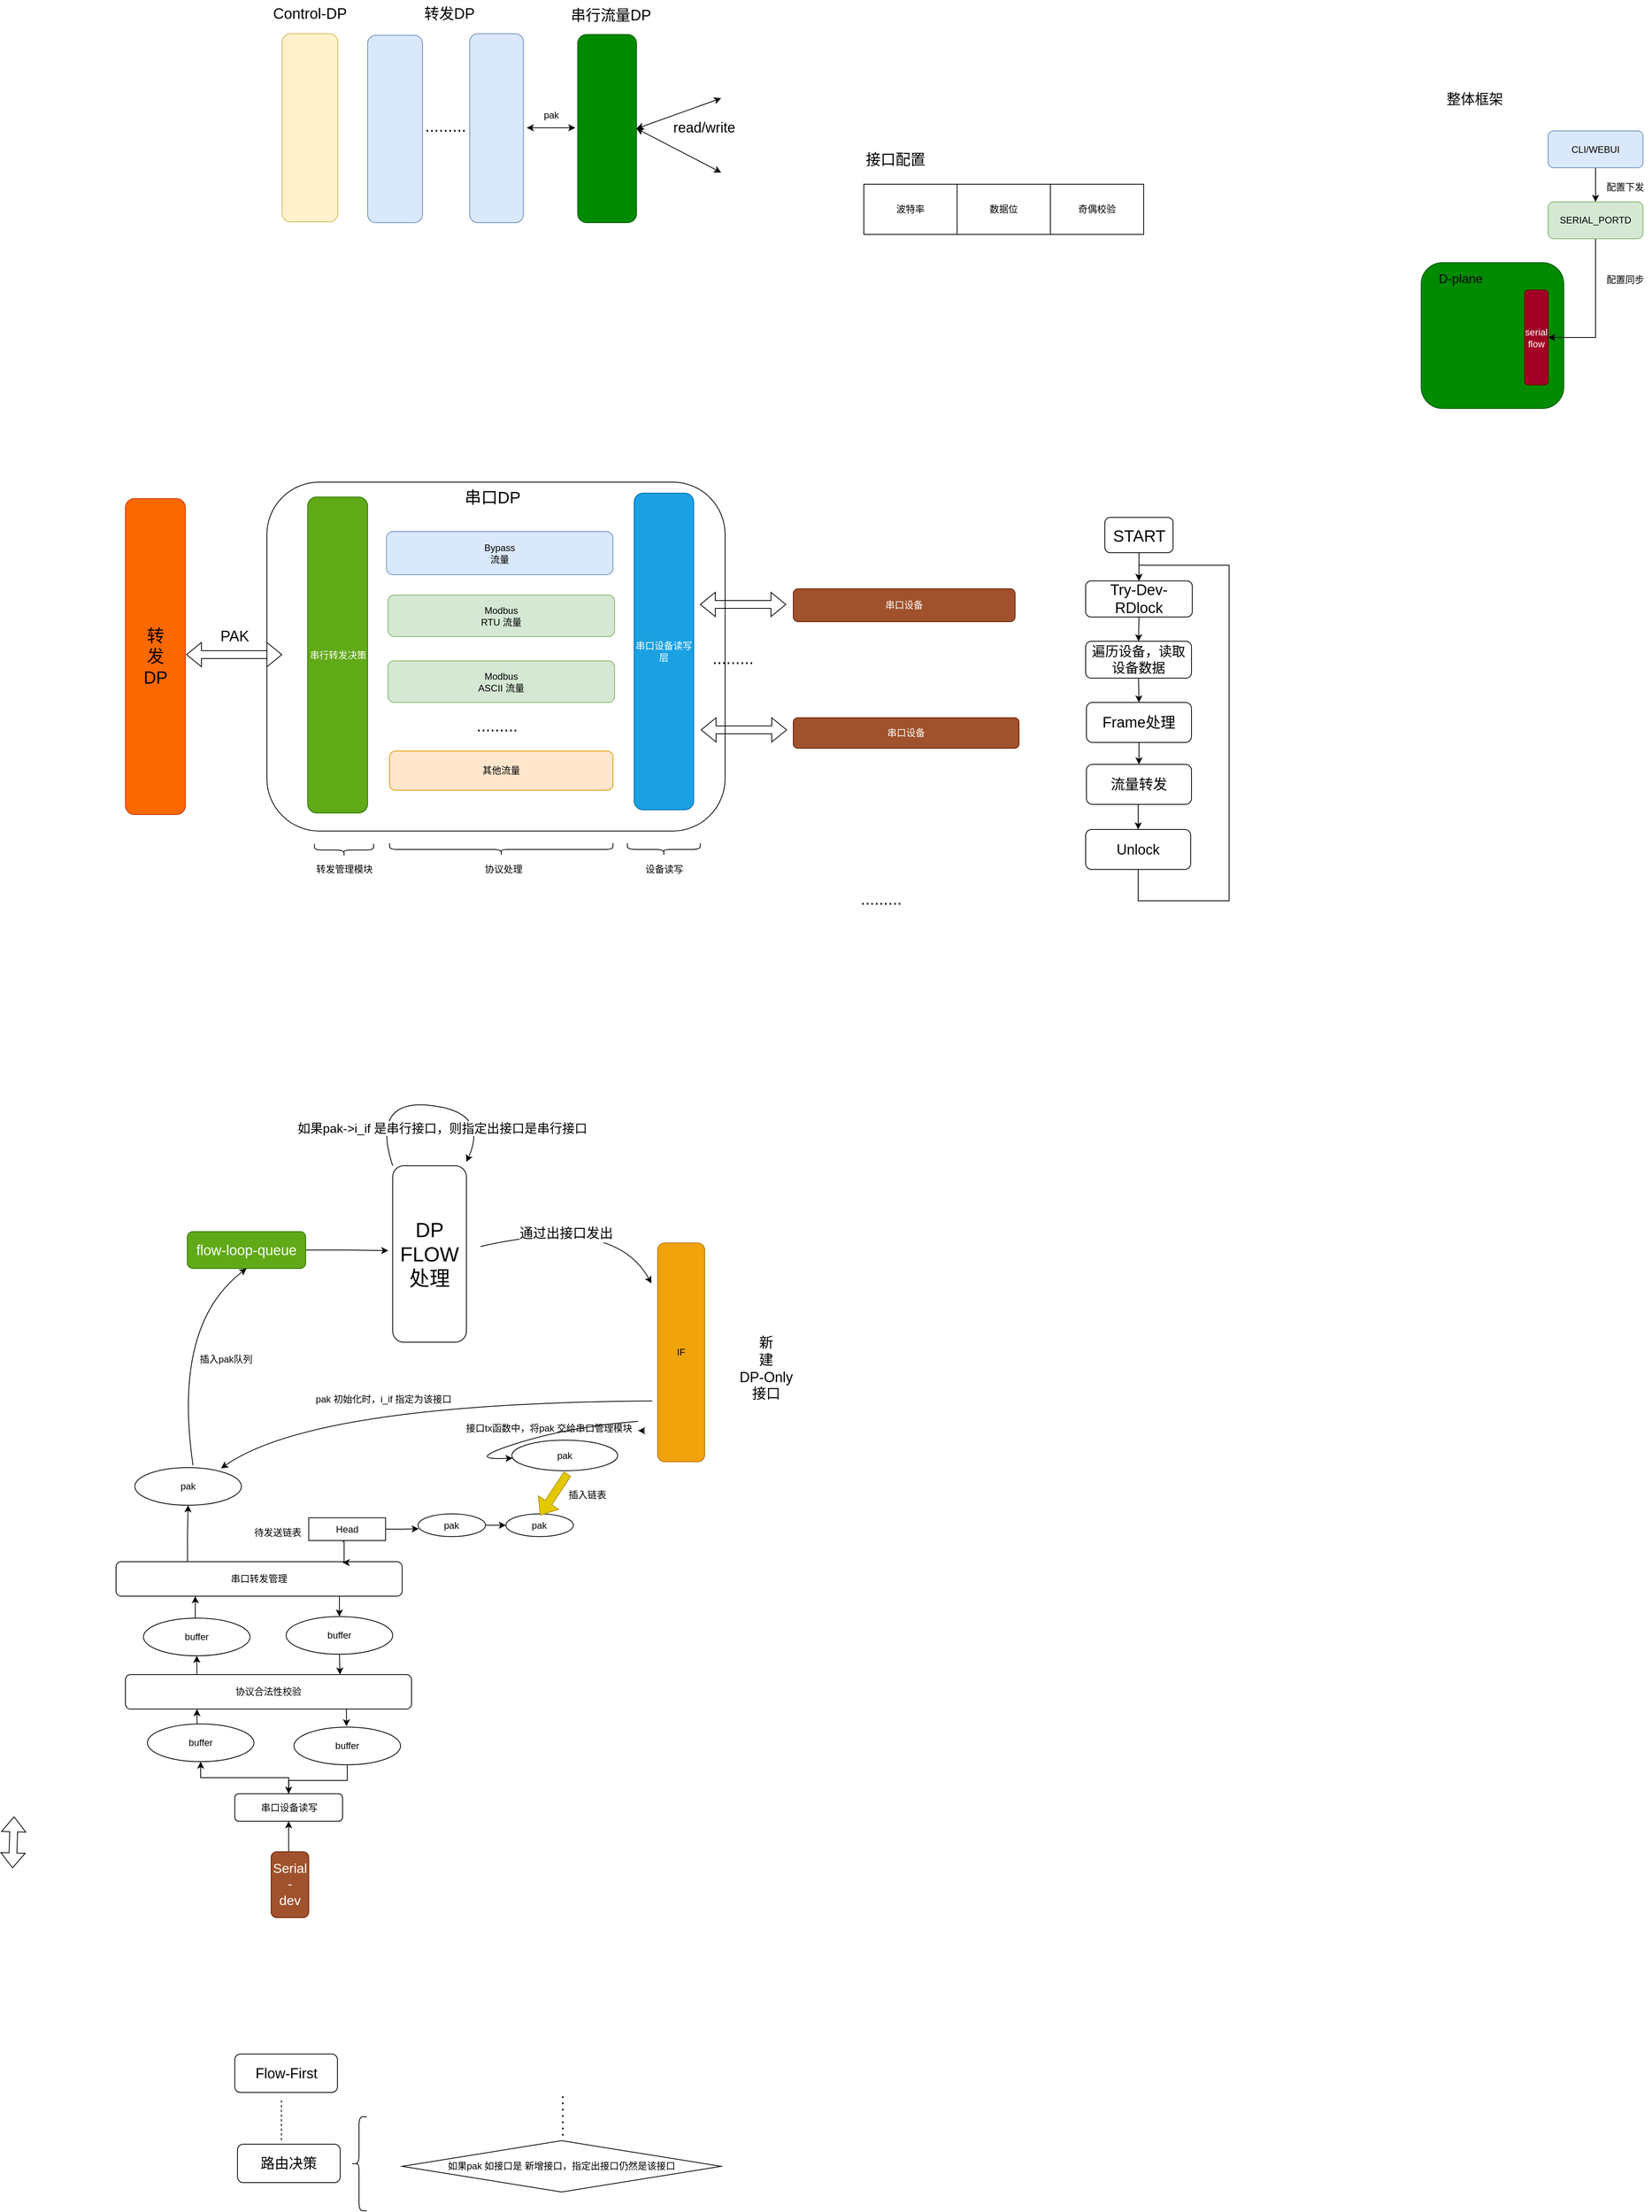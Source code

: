 <mxfile version="22.1.16" type="github">
  <diagram name="Page-1" id="0eKIxrGQDef5rG3l8_Fm">
    <mxGraphModel dx="1897" dy="773" grid="0" gridSize="10" guides="1" tooltips="1" connect="1" arrows="0" fold="1" page="0" pageScale="1" pageWidth="850" pageHeight="1100" math="0" shadow="0">
      <root>
        <mxCell id="0" />
        <mxCell id="1" parent="0" />
        <mxCell id="kiWrmqN45PkcOCn0Ly7W-33" value="" style="rounded=1;whiteSpace=wrap;html=1;" vertex="1" parent="1">
          <mxGeometry x="100.5" y="864" width="584.5" height="445" as="geometry" />
        </mxCell>
        <mxCell id="kiWrmqN45PkcOCn0Ly7W-16" value="" style="rounded=1;whiteSpace=wrap;html=1;fillColor=#008a00;fontColor=#ffffff;strokeColor=#005700;" vertex="1" parent="1">
          <mxGeometry x="1573" y="584" width="182" height="186" as="geometry" />
        </mxCell>
        <mxCell id="qBKd2bx_ocGhRHYz0LK9-1" value="" style="rounded=1;whiteSpace=wrap;html=1;fillColor=#fff2cc;strokeColor=#d6b656;" parent="1" vertex="1">
          <mxGeometry x="120" y="292" width="71" height="240" as="geometry" />
        </mxCell>
        <mxCell id="qBKd2bx_ocGhRHYz0LK9-2" value="Control-DP" style="text;html=1;align=center;verticalAlign=middle;resizable=0;points=[];autosize=1;strokeColor=none;fillColor=none;fontSize=19;" parent="1" vertex="1">
          <mxGeometry x="99" y="249" width="112" height="35" as="geometry" />
        </mxCell>
        <mxCell id="qBKd2bx_ocGhRHYz0LK9-3" value="" style="rounded=1;whiteSpace=wrap;html=1;fillColor=#dae8fc;strokeColor=#6c8ebf;" parent="1" vertex="1">
          <mxGeometry x="229" y="294" width="70" height="239" as="geometry" />
        </mxCell>
        <mxCell id="qBKd2bx_ocGhRHYz0LK9-5" value="" style="rounded=1;whiteSpace=wrap;html=1;fillColor=#dae8fc;strokeColor=#6c8ebf;" parent="1" vertex="1">
          <mxGeometry x="359.25" y="292" width="68.5" height="241" as="geometry" />
        </mxCell>
        <mxCell id="qBKd2bx_ocGhRHYz0LK9-6" value="&lt;font style=&quot;font-size: 21px;&quot;&gt;.........&lt;/font&gt;" style="text;html=1;align=center;verticalAlign=middle;resizable=0;points=[];autosize=1;strokeColor=none;fillColor=none;" parent="1" vertex="1">
          <mxGeometry x="292" y="390" width="71" height="37" as="geometry" />
        </mxCell>
        <mxCell id="qBKd2bx_ocGhRHYz0LK9-8" value="转发DP" style="text;html=1;align=center;verticalAlign=middle;resizable=0;points=[];autosize=1;strokeColor=none;fillColor=none;fontSize=19;" parent="1" vertex="1">
          <mxGeometry x="292" y="249" width="82" height="35" as="geometry" />
        </mxCell>
        <mxCell id="qBKd2bx_ocGhRHYz0LK9-10" value="" style="rounded=1;whiteSpace=wrap;html=1;fillColor=#008a00;strokeColor=#005700;fontColor=#ffffff;" parent="1" vertex="1">
          <mxGeometry x="497" y="293" width="75" height="240" as="geometry" />
        </mxCell>
        <mxCell id="qBKd2bx_ocGhRHYz0LK9-11" value="串行流量DP" style="text;html=1;align=center;verticalAlign=middle;resizable=0;points=[];autosize=1;strokeColor=none;fillColor=none;fontSize=19;" parent="1" vertex="1">
          <mxGeometry x="479" y="251" width="120" height="35" as="geometry" />
        </mxCell>
        <mxCell id="qBKd2bx_ocGhRHYz0LK9-12" value="串行转发决策" style="rounded=1;whiteSpace=wrap;html=1;fillColor=#60a917;fontColor=#ffffff;strokeColor=#2D7600;" parent="1" vertex="1">
          <mxGeometry x="152.5" y="883" width="76.5" height="403" as="geometry" />
        </mxCell>
        <mxCell id="qBKd2bx_ocGhRHYz0LK9-14" value="&lt;div&gt;Bypass&lt;/div&gt;&lt;div&gt;流量&lt;br&gt;&lt;/div&gt;" style="rounded=1;whiteSpace=wrap;html=1;fillColor=#dae8fc;strokeColor=#6c8ebf;" parent="1" vertex="1">
          <mxGeometry x="253" y="927" width="289" height="55" as="geometry" />
        </mxCell>
        <mxCell id="qBKd2bx_ocGhRHYz0LK9-15" value="&lt;div&gt;Modbus&lt;/div&gt;&lt;div&gt;RTU 流量&lt;br&gt;&lt;/div&gt;" style="rounded=1;whiteSpace=wrap;html=1;fillColor=#d5e8d4;strokeColor=#82b366;" parent="1" vertex="1">
          <mxGeometry x="255" y="1008" width="289" height="53" as="geometry" />
        </mxCell>
        <mxCell id="qBKd2bx_ocGhRHYz0LK9-16" value="其他流量" style="rounded=1;whiteSpace=wrap;html=1;fillColor=#ffe6cc;strokeColor=#d79b00;" parent="1" vertex="1">
          <mxGeometry x="257" y="1207" width="285" height="50" as="geometry" />
        </mxCell>
        <mxCell id="qBKd2bx_ocGhRHYz0LK9-17" value="&lt;font style=&quot;font-size: 21px;&quot;&gt;.........&lt;/font&gt;" style="text;whiteSpace=wrap;html=1;" parent="1" vertex="1">
          <mxGeometry x="366" y="1155" width="105" height="58" as="geometry" />
        </mxCell>
        <mxCell id="qBKd2bx_ocGhRHYz0LK9-18" value="串口设备读写层" style="rounded=1;whiteSpace=wrap;html=1;fillColor=#1ba1e2;fontColor=#ffffff;strokeColor=#006EAF;" parent="1" vertex="1">
          <mxGeometry x="569" y="878" width="76" height="404" as="geometry" />
        </mxCell>
        <mxCell id="qBKd2bx_ocGhRHYz0LK9-19" value="串口设备" style="rounded=1;whiteSpace=wrap;html=1;fillColor=#a0522d;fontColor=#ffffff;strokeColor=#6D1F00;" parent="1" vertex="1">
          <mxGeometry x="772" y="1000" width="283" height="42" as="geometry" />
        </mxCell>
        <mxCell id="qBKd2bx_ocGhRHYz0LK9-21" value="&lt;font style=&quot;font-size: 21px;&quot;&gt;.........&lt;/font&gt;" style="text;whiteSpace=wrap;html=1;" parent="1" vertex="1">
          <mxGeometry x="856" y="1376" width="105" height="58" as="geometry" />
        </mxCell>
        <mxCell id="qBKd2bx_ocGhRHYz0LK9-46" style="edgeStyle=orthogonalEdgeStyle;rounded=0;orthogonalLoop=1;jettySize=auto;html=1;exitX=0.5;exitY=1;exitDx=0;exitDy=0;entryX=0.5;entryY=0;entryDx=0;entryDy=0;" parent="1" source="qBKd2bx_ocGhRHYz0LK9-30" target="qBKd2bx_ocGhRHYz0LK9-36" edge="1">
          <mxGeometry relative="1" as="geometry" />
        </mxCell>
        <mxCell id="qBKd2bx_ocGhRHYz0LK9-30" value="&lt;font style=&quot;font-size: 21px;&quot;&gt;START&lt;/font&gt;" style="rounded=1;whiteSpace=wrap;html=1;" parent="1" vertex="1">
          <mxGeometry x="1169.5" y="909" width="87" height="45" as="geometry" />
        </mxCell>
        <mxCell id="qBKd2bx_ocGhRHYz0LK9-47" style="edgeStyle=orthogonalEdgeStyle;rounded=0;orthogonalLoop=1;jettySize=auto;html=1;exitX=0.5;exitY=1;exitDx=0;exitDy=0;entryX=0.5;entryY=0;entryDx=0;entryDy=0;" parent="1" source="qBKd2bx_ocGhRHYz0LK9-36" target="qBKd2bx_ocGhRHYz0LK9-38" edge="1">
          <mxGeometry relative="1" as="geometry" />
        </mxCell>
        <mxCell id="qBKd2bx_ocGhRHYz0LK9-36" value="&lt;font style=&quot;font-size: 19px;&quot;&gt;Try-Dev-RDlock&lt;/font&gt;" style="rounded=1;whiteSpace=wrap;html=1;" parent="1" vertex="1">
          <mxGeometry x="1145" y="990" width="136" height="46" as="geometry" />
        </mxCell>
        <mxCell id="qBKd2bx_ocGhRHYz0LK9-48" style="edgeStyle=orthogonalEdgeStyle;rounded=0;orthogonalLoop=1;jettySize=auto;html=1;exitX=0.5;exitY=1;exitDx=0;exitDy=0;entryX=0.5;entryY=0;entryDx=0;entryDy=0;" parent="1" source="qBKd2bx_ocGhRHYz0LK9-38" target="qBKd2bx_ocGhRHYz0LK9-40" edge="1">
          <mxGeometry relative="1" as="geometry" />
        </mxCell>
        <mxCell id="qBKd2bx_ocGhRHYz0LK9-38" value="&lt;font style=&quot;font-size: 17px;&quot;&gt;遍历设备，读取设备数据&lt;/font&gt;" style="rounded=1;whiteSpace=wrap;html=1;" parent="1" vertex="1">
          <mxGeometry x="1145" y="1067" width="135" height="47" as="geometry" />
        </mxCell>
        <mxCell id="qBKd2bx_ocGhRHYz0LK9-49" style="edgeStyle=orthogonalEdgeStyle;rounded=0;orthogonalLoop=1;jettySize=auto;html=1;exitX=0.5;exitY=1;exitDx=0;exitDy=0;entryX=0.5;entryY=0;entryDx=0;entryDy=0;" parent="1" source="qBKd2bx_ocGhRHYz0LK9-40" target="qBKd2bx_ocGhRHYz0LK9-45" edge="1">
          <mxGeometry relative="1" as="geometry" />
        </mxCell>
        <mxCell id="qBKd2bx_ocGhRHYz0LK9-40" value="&lt;font style=&quot;font-size: 19px;&quot;&gt;Frame处理&lt;/font&gt;" style="rounded=1;whiteSpace=wrap;html=1;" parent="1" vertex="1">
          <mxGeometry x="1146" y="1145" width="134" height="51" as="geometry" />
        </mxCell>
        <mxCell id="qBKd2bx_ocGhRHYz0LK9-52" style="edgeStyle=orthogonalEdgeStyle;rounded=0;orthogonalLoop=1;jettySize=auto;html=1;exitX=0.5;exitY=1;exitDx=0;exitDy=0;entryX=0.5;entryY=0;entryDx=0;entryDy=0;" parent="1" source="qBKd2bx_ocGhRHYz0LK9-45" target="qBKd2bx_ocGhRHYz0LK9-51" edge="1">
          <mxGeometry relative="1" as="geometry" />
        </mxCell>
        <mxCell id="qBKd2bx_ocGhRHYz0LK9-45" value="&lt;font style=&quot;font-size: 18px;&quot;&gt;流量转发&lt;/font&gt;" style="rounded=1;whiteSpace=wrap;html=1;" parent="1" vertex="1">
          <mxGeometry x="1146" y="1224" width="134" height="51" as="geometry" />
        </mxCell>
        <mxCell id="qBKd2bx_ocGhRHYz0LK9-53" style="edgeStyle=orthogonalEdgeStyle;rounded=0;orthogonalLoop=1;jettySize=auto;html=1;exitX=0.5;exitY=1;exitDx=0;exitDy=0;entryX=0.5;entryY=0;entryDx=0;entryDy=0;" parent="1" source="qBKd2bx_ocGhRHYz0LK9-51" target="qBKd2bx_ocGhRHYz0LK9-36" edge="1">
          <mxGeometry relative="1" as="geometry">
            <Array as="points">
              <mxPoint x="1212" y="1398" />
              <mxPoint x="1328" y="1398" />
              <mxPoint x="1328" y="970" />
              <mxPoint x="1213" y="970" />
            </Array>
          </mxGeometry>
        </mxCell>
        <mxCell id="qBKd2bx_ocGhRHYz0LK9-51" value="&lt;font style=&quot;font-size: 18px;&quot;&gt;Unlock&lt;/font&gt;" style="rounded=1;whiteSpace=wrap;html=1;" parent="1" vertex="1">
          <mxGeometry x="1145" y="1307" width="134" height="51" as="geometry" />
        </mxCell>
        <mxCell id="kiWrmqN45PkcOCn0Ly7W-53" style="edgeStyle=orthogonalEdgeStyle;rounded=0;orthogonalLoop=1;jettySize=auto;html=1;exitX=0.5;exitY=0;exitDx=0;exitDy=0;entryX=0.5;entryY=1;entryDx=0;entryDy=0;" edge="1" parent="1" source="qBKd2bx_ocGhRHYz0LK9-56" target="kiWrmqN45PkcOCn0Ly7W-52">
          <mxGeometry relative="1" as="geometry" />
        </mxCell>
        <mxCell id="qBKd2bx_ocGhRHYz0LK9-56" value="串口设备读写" style="rounded=1;whiteSpace=wrap;html=1;" parent="1" vertex="1">
          <mxGeometry x="59.5" y="2537" width="137.5" height="35" as="geometry" />
        </mxCell>
        <mxCell id="qBKd2bx_ocGhRHYz0LK9-62" value="IF" style="rounded=1;whiteSpace=wrap;html=1;fillColor=#f0a30a;fontColor=#000000;strokeColor=#BD7000;" parent="1" vertex="1">
          <mxGeometry x="599" y="1834.5" width="60" height="279" as="geometry" />
        </mxCell>
        <mxCell id="qBKd2bx_ocGhRHYz0LK9-65" style="edgeStyle=orthogonalEdgeStyle;rounded=0;orthogonalLoop=1;jettySize=auto;html=1;exitX=1;exitY=0.5;exitDx=0;exitDy=0;entryX=-0.059;entryY=0.481;entryDx=0;entryDy=0;entryPerimeter=0;" parent="1" source="qBKd2bx_ocGhRHYz0LK9-64" target="kiWrmqN45PkcOCn0Ly7W-63" edge="1">
          <mxGeometry relative="1" as="geometry">
            <mxPoint x="224.5" y="1842.5" as="targetPoint" />
          </mxGeometry>
        </mxCell>
        <mxCell id="qBKd2bx_ocGhRHYz0LK9-64" value="&lt;font style=&quot;font-size: 18px;&quot;&gt;flow-loop-queue&lt;/font&gt;" style="rounded=1;whiteSpace=wrap;html=1;fillColor=#60a917;fontColor=#ffffff;strokeColor=#2D7600;" parent="1" vertex="1">
          <mxGeometry x="-1" y="1820" width="151" height="47" as="geometry" />
        </mxCell>
        <mxCell id="qBKd2bx_ocGhRHYz0LK9-66" value="&lt;div style=&quot;font-size: 18px;&quot;&gt;&lt;font style=&quot;font-size: 18px;&quot;&gt;新&lt;/font&gt;&lt;/div&gt;&lt;div style=&quot;font-size: 18px;&quot;&gt;&lt;font style=&quot;font-size: 18px;&quot;&gt;建&lt;/font&gt;&lt;/div&gt;&lt;div style=&quot;font-size: 18px;&quot;&gt;&lt;font style=&quot;font-size: 18px;&quot;&gt;DP-Only&lt;/font&gt;&lt;/div&gt;&lt;div style=&quot;font-size: 18px;&quot;&gt;&lt;font style=&quot;font-size: 18px;&quot;&gt;接口&lt;/font&gt;&lt;/div&gt;" style="text;html=1;align=center;verticalAlign=middle;resizable=0;points=[];autosize=1;strokeColor=none;fillColor=none;" parent="1" vertex="1">
          <mxGeometry x="694" y="1946" width="86" height="98" as="geometry" />
        </mxCell>
        <mxCell id="qBKd2bx_ocGhRHYz0LK9-67" value="" style="curved=1;endArrow=classic;html=1;rounded=0;entryX=0.809;entryY=0.021;entryDx=0;entryDy=0;entryPerimeter=0;" parent="1" edge="1" target="kiWrmqN45PkcOCn0Ly7W-61">
          <mxGeometry width="50" height="50" relative="1" as="geometry">
            <mxPoint x="592" y="2036" as="sourcePoint" />
            <mxPoint x="58" y="2116" as="targetPoint" />
            <Array as="points">
              <mxPoint x="160" y="2039" />
            </Array>
          </mxGeometry>
        </mxCell>
        <mxCell id="qBKd2bx_ocGhRHYz0LK9-68" value="&lt;div&gt;pak 初始化时，i_if 指定为该接口&lt;/div&gt;" style="text;html=1;align=center;verticalAlign=middle;resizable=0;points=[];autosize=1;strokeColor=none;fillColor=none;" parent="1" vertex="1">
          <mxGeometry x="153" y="2021" width="192" height="26" as="geometry" />
        </mxCell>
        <mxCell id="qBKd2bx_ocGhRHYz0LK9-73" value="" style="curved=1;endArrow=classic;html=1;rounded=0;entryX=0.5;entryY=1;entryDx=0;entryDy=0;" parent="1" edge="1" target="qBKd2bx_ocGhRHYz0LK9-64">
          <mxGeometry width="50" height="50" relative="1" as="geometry">
            <mxPoint x="6.25" y="2118" as="sourcePoint" />
            <mxPoint x="80.75" y="1870" as="targetPoint" />
            <Array as="points">
              <mxPoint x="-20" y="1939" />
            </Array>
          </mxGeometry>
        </mxCell>
        <mxCell id="qBKd2bx_ocGhRHYz0LK9-74" value="插入pak队列" style="text;html=1;align=center;verticalAlign=middle;resizable=0;points=[];autosize=1;strokeColor=none;fillColor=none;" parent="1" vertex="1">
          <mxGeometry x="5" y="1970" width="86" height="26" as="geometry" />
        </mxCell>
        <mxCell id="qBKd2bx_ocGhRHYz0LK9-76" value="&lt;font style=&quot;font-size: 18px;&quot;&gt;Flow-First&lt;br&gt;&lt;/font&gt;" style="rounded=1;whiteSpace=wrap;html=1;" parent="1" vertex="1">
          <mxGeometry x="59.5" y="2869" width="131" height="49" as="geometry" />
        </mxCell>
        <mxCell id="qBKd2bx_ocGhRHYz0LK9-77" value="" style="endArrow=none;dashed=1;html=1;rounded=0;" parent="1" edge="1">
          <mxGeometry width="50" height="50" relative="1" as="geometry">
            <mxPoint x="119" y="2979" as="sourcePoint" />
            <mxPoint x="119" y="2926" as="targetPoint" />
          </mxGeometry>
        </mxCell>
        <mxCell id="qBKd2bx_ocGhRHYz0LK9-79" value="&lt;font style=&quot;font-size: 18px;&quot;&gt;路由决策&lt;/font&gt;" style="rounded=1;whiteSpace=wrap;html=1;" parent="1" vertex="1">
          <mxGeometry x="63" y="2984" width="131" height="49" as="geometry" />
        </mxCell>
        <mxCell id="qBKd2bx_ocGhRHYz0LK9-82" value="如果pak 如接口是 新增接口，指定出接口仍然是该接口" style="rhombus;whiteSpace=wrap;html=1;" parent="1" vertex="1">
          <mxGeometry x="273" y="2979.5" width="407" height="65.5" as="geometry" />
        </mxCell>
        <mxCell id="qBKd2bx_ocGhRHYz0LK9-84" value="" style="shape=curlyBracket;whiteSpace=wrap;html=1;rounded=1;labelPosition=left;verticalLabelPosition=middle;align=right;verticalAlign=middle;" parent="1" vertex="1">
          <mxGeometry x="208" y="2949" width="20" height="120" as="geometry" />
        </mxCell>
        <mxCell id="qBKd2bx_ocGhRHYz0LK9-85" value="" style="endArrow=none;dashed=1;html=1;dashPattern=1 3;strokeWidth=2;rounded=0;" parent="1" edge="1">
          <mxGeometry width="50" height="50" relative="1" as="geometry">
            <mxPoint x="478" y="2973" as="sourcePoint" />
            <mxPoint x="478" y="2918" as="targetPoint" />
          </mxGeometry>
        </mxCell>
        <mxCell id="kiWrmqN45PkcOCn0Ly7W-1" value="波特率" style="rounded=0;whiteSpace=wrap;html=1;" vertex="1" parent="1">
          <mxGeometry x="862" y="484" width="119" height="64" as="geometry" />
        </mxCell>
        <mxCell id="kiWrmqN45PkcOCn0Ly7W-5" value="&lt;font style=&quot;font-size: 19px;&quot;&gt;接口配置&lt;/font&gt;" style="text;html=1;align=center;verticalAlign=middle;resizable=0;points=[];autosize=1;strokeColor=none;fillColor=none;" vertex="1" parent="1">
          <mxGeometry x="855" y="435" width="94" height="35" as="geometry" />
        </mxCell>
        <mxCell id="kiWrmqN45PkcOCn0Ly7W-6" value="数据位" style="rounded=0;whiteSpace=wrap;html=1;" vertex="1" parent="1">
          <mxGeometry x="981" y="484" width="119" height="64" as="geometry" />
        </mxCell>
        <mxCell id="kiWrmqN45PkcOCn0Ly7W-7" value="奇偶校验" style="rounded=0;whiteSpace=wrap;html=1;" vertex="1" parent="1">
          <mxGeometry x="1100" y="484" width="119" height="64" as="geometry" />
        </mxCell>
        <mxCell id="kiWrmqN45PkcOCn0Ly7W-11" style="edgeStyle=orthogonalEdgeStyle;rounded=0;orthogonalLoop=1;jettySize=auto;html=1;exitX=0.5;exitY=1;exitDx=0;exitDy=0;entryX=0.5;entryY=0;entryDx=0;entryDy=0;" edge="1" parent="1" source="kiWrmqN45PkcOCn0Ly7W-8" target="kiWrmqN45PkcOCn0Ly7W-10">
          <mxGeometry relative="1" as="geometry" />
        </mxCell>
        <mxCell id="kiWrmqN45PkcOCn0Ly7W-8" value="CLI/WEBUI" style="rounded=1;whiteSpace=wrap;html=1;fillColor=#dae8fc;strokeColor=#6c8ebf;" vertex="1" parent="1">
          <mxGeometry x="1735" y="416" width="121" height="47" as="geometry" />
        </mxCell>
        <mxCell id="kiWrmqN45PkcOCn0Ly7W-9" value="&lt;font style=&quot;font-size: 18px;&quot;&gt;整体框架&lt;/font&gt;" style="text;html=1;align=center;verticalAlign=middle;resizable=0;points=[];autosize=1;strokeColor=none;fillColor=none;" vertex="1" parent="1">
          <mxGeometry x="1596" y="359" width="90" height="34" as="geometry" />
        </mxCell>
        <mxCell id="kiWrmqN45PkcOCn0Ly7W-14" style="edgeStyle=orthogonalEdgeStyle;rounded=0;orthogonalLoop=1;jettySize=auto;html=1;exitX=0.5;exitY=1;exitDx=0;exitDy=0;entryX=1;entryY=0.5;entryDx=0;entryDy=0;" edge="1" parent="1" source="kiWrmqN45PkcOCn0Ly7W-10" target="kiWrmqN45PkcOCn0Ly7W-17">
          <mxGeometry relative="1" as="geometry">
            <mxPoint x="1790.5" y="586" as="targetPoint" />
          </mxGeometry>
        </mxCell>
        <mxCell id="kiWrmqN45PkcOCn0Ly7W-10" value="SERIAL_PORTD" style="rounded=1;whiteSpace=wrap;html=1;fillColor=#d5e8d4;strokeColor=#82b366;" vertex="1" parent="1">
          <mxGeometry x="1735" y="506.5" width="121" height="47" as="geometry" />
        </mxCell>
        <mxCell id="kiWrmqN45PkcOCn0Ly7W-12" value="配置下发" style="text;html=1;align=center;verticalAlign=middle;resizable=0;points=[];autosize=1;strokeColor=none;fillColor=none;" vertex="1" parent="1">
          <mxGeometry x="1800" y="475" width="66" height="26" as="geometry" />
        </mxCell>
        <mxCell id="kiWrmqN45PkcOCn0Ly7W-15" value="配置同步" style="text;html=1;align=center;verticalAlign=middle;resizable=0;points=[];autosize=1;strokeColor=none;fillColor=none;" vertex="1" parent="1">
          <mxGeometry x="1800" y="593" width="66" height="26" as="geometry" />
        </mxCell>
        <mxCell id="kiWrmqN45PkcOCn0Ly7W-17" value="&lt;div&gt;serial&lt;/div&gt;&lt;div&gt;flow&lt;br&gt;&lt;/div&gt;" style="rounded=1;whiteSpace=wrap;html=1;fillColor=#a20025;fontColor=#ffffff;strokeColor=#6F0000;" vertex="1" parent="1">
          <mxGeometry x="1705" y="619" width="30" height="121" as="geometry" />
        </mxCell>
        <mxCell id="kiWrmqN45PkcOCn0Ly7W-19" value="&lt;font style=&quot;font-size: 16px;&quot;&gt;D-plane&lt;/font&gt;" style="text;html=1;align=center;verticalAlign=middle;resizable=0;points=[];autosize=1;strokeColor=none;fillColor=none;" vertex="1" parent="1">
          <mxGeometry x="1586" y="588" width="74" height="31" as="geometry" />
        </mxCell>
        <mxCell id="kiWrmqN45PkcOCn0Ly7W-23" value="" style="shape=image;html=1;verticalAlign=top;verticalLabelPosition=bottom;labelBackgroundColor=#ffffff;imageAspect=0;aspect=fixed;image=https://cdn4.iconfinder.com/data/icons/johaupt_free_icons_01/com_plug01.png" vertex="1" parent="1">
          <mxGeometry x="680" y="440" width="58" height="58" as="geometry" />
        </mxCell>
        <mxCell id="kiWrmqN45PkcOCn0Ly7W-24" value="" style="shape=image;html=1;verticalAlign=top;verticalLabelPosition=bottom;labelBackgroundColor=#ffffff;imageAspect=0;aspect=fixed;image=https://cdn4.iconfinder.com/data/icons/johaupt_free_icons_01/com_plug01.png" vertex="1" parent="1">
          <mxGeometry x="680" y="335" width="58" height="58" as="geometry" />
        </mxCell>
        <mxCell id="kiWrmqN45PkcOCn0Ly7W-25" value="" style="endArrow=classic;startArrow=classic;html=1;rounded=0;entryX=1;entryY=0.5;entryDx=0;entryDy=0;" edge="1" parent="1" source="kiWrmqN45PkcOCn0Ly7W-24" target="qBKd2bx_ocGhRHYz0LK9-10">
          <mxGeometry width="50" height="50" relative="1" as="geometry">
            <mxPoint x="633.75" y="413.5" as="sourcePoint" />
            <mxPoint x="603.25" y="378.5" as="targetPoint" />
          </mxGeometry>
        </mxCell>
        <mxCell id="kiWrmqN45PkcOCn0Ly7W-27" value="&lt;font style=&quot;font-size: 18px;&quot;&gt;read/write&lt;/font&gt;" style="text;html=1;align=center;verticalAlign=middle;resizable=0;points=[];autosize=1;strokeColor=none;fillColor=none;" vertex="1" parent="1">
          <mxGeometry x="609" y="395" width="97" height="34" as="geometry" />
        </mxCell>
        <mxCell id="kiWrmqN45PkcOCn0Ly7W-28" value="" style="endArrow=classic;startArrow=classic;html=1;rounded=0;" edge="1" parent="1">
          <mxGeometry width="50" height="50" relative="1" as="geometry">
            <mxPoint x="432" y="412" as="sourcePoint" />
            <mxPoint x="494" y="412" as="targetPoint" />
          </mxGeometry>
        </mxCell>
        <mxCell id="kiWrmqN45PkcOCn0Ly7W-29" value="pak" style="text;html=1;align=center;verticalAlign=middle;resizable=0;points=[];autosize=1;strokeColor=none;fillColor=none;" vertex="1" parent="1">
          <mxGeometry x="444" y="383" width="38" height="26" as="geometry" />
        </mxCell>
        <mxCell id="kiWrmqN45PkcOCn0Ly7W-30" value="" style="endArrow=classic;startArrow=classic;html=1;rounded=0;entryX=0;entryY=0.5;entryDx=0;entryDy=0;exitX=1;exitY=0.5;exitDx=0;exitDy=0;" edge="1" parent="1" source="qBKd2bx_ocGhRHYz0LK9-10" target="kiWrmqN45PkcOCn0Ly7W-23">
          <mxGeometry width="50" height="50" relative="1" as="geometry">
            <mxPoint x="656" y="664" as="sourcePoint" />
            <mxPoint x="706" y="614" as="targetPoint" />
          </mxGeometry>
        </mxCell>
        <mxCell id="kiWrmqN45PkcOCn0Ly7W-31" value="" style="shape=flexArrow;endArrow=classic;startArrow=classic;html=1;rounded=0;" edge="1" parent="1">
          <mxGeometry width="100" height="100" relative="1" as="geometry">
            <mxPoint x="653" y="1020" as="sourcePoint" />
            <mxPoint x="763" y="1020" as="targetPoint" />
          </mxGeometry>
        </mxCell>
        <mxCell id="kiWrmqN45PkcOCn0Ly7W-34" value="&lt;div&gt;Modbus&lt;/div&gt;&lt;div&gt;ASCII 流量&lt;br&gt;&lt;/div&gt;" style="rounded=1;whiteSpace=wrap;html=1;fillColor=#d5e8d4;strokeColor=#82b366;" vertex="1" parent="1">
          <mxGeometry x="255" y="1092" width="289" height="53" as="geometry" />
        </mxCell>
        <mxCell id="kiWrmqN45PkcOCn0Ly7W-35" value="" style="shape=flexArrow;endArrow=classic;startArrow=classic;html=1;rounded=0;" edge="1" parent="1">
          <mxGeometry width="100" height="100" relative="1" as="geometry">
            <mxPoint x="654" y="1180" as="sourcePoint" />
            <mxPoint x="764" y="1180" as="targetPoint" />
          </mxGeometry>
        </mxCell>
        <mxCell id="kiWrmqN45PkcOCn0Ly7W-36" value="&lt;font style=&quot;font-size: 21px;&quot;&gt;.........&lt;/font&gt;" style="text;whiteSpace=wrap;html=1;" vertex="1" parent="1">
          <mxGeometry x="667" y="1069" width="105" height="58" as="geometry" />
        </mxCell>
        <mxCell id="kiWrmqN45PkcOCn0Ly7W-37" value="串口设备" style="rounded=1;whiteSpace=wrap;html=1;fillColor=#a0522d;fontColor=#ffffff;strokeColor=#6D1F00;" vertex="1" parent="1">
          <mxGeometry x="772" y="1164.5" width="288" height="39" as="geometry" />
        </mxCell>
        <mxCell id="kiWrmqN45PkcOCn0Ly7W-38" value="&lt;font style=&quot;font-size: 21px;&quot;&gt;串口DP&lt;/font&gt;" style="text;html=1;align=center;verticalAlign=middle;resizable=0;points=[];autosize=1;strokeColor=none;fillColor=none;" vertex="1" parent="1">
          <mxGeometry x="343" y="864" width="89" height="37" as="geometry" />
        </mxCell>
        <mxCell id="kiWrmqN45PkcOCn0Ly7W-39" value="&lt;div style=&quot;font-size: 22px;&quot;&gt;&lt;font style=&quot;font-size: 22px;&quot;&gt;转&lt;/font&gt;&lt;/div&gt;&lt;div style=&quot;font-size: 22px;&quot;&gt;&lt;font style=&quot;font-size: 22px;&quot;&gt;发&lt;/font&gt;&lt;/div&gt;&lt;div style=&quot;font-size: 22px;&quot;&gt;&lt;font style=&quot;font-size: 22px;&quot;&gt;DP&lt;/font&gt;&lt;/div&gt;" style="rounded=1;whiteSpace=wrap;html=1;fillColor=#fa6800;fontColor=#000000;strokeColor=#C73500;" vertex="1" parent="1">
          <mxGeometry x="-80" y="885" width="76.5" height="403" as="geometry" />
        </mxCell>
        <mxCell id="kiWrmqN45PkcOCn0Ly7W-40" value="" style="shape=flexArrow;endArrow=classic;startArrow=classic;html=1;rounded=0;" edge="1" parent="1">
          <mxGeometry width="100" height="100" relative="1" as="geometry">
            <mxPoint x="-2.5" y="1084" as="sourcePoint" />
            <mxPoint x="120" y="1084" as="targetPoint" />
          </mxGeometry>
        </mxCell>
        <mxCell id="kiWrmqN45PkcOCn0Ly7W-41" value="&lt;font style=&quot;font-size: 19px;&quot;&gt;PAK&lt;/font&gt;" style="text;html=1;align=center;verticalAlign=middle;resizable=0;points=[];autosize=1;strokeColor=none;fillColor=none;" vertex="1" parent="1">
          <mxGeometry x="31" y="1043" width="55" height="35" as="geometry" />
        </mxCell>
        <mxCell id="kiWrmqN45PkcOCn0Ly7W-42" value="" style="shape=curlyBracket;whiteSpace=wrap;html=1;rounded=1;labelPosition=left;verticalLabelPosition=middle;align=right;verticalAlign=middle;rotation=-90;" vertex="1" parent="1">
          <mxGeometry x="191" y="1295.62" width="15.75" height="75.38" as="geometry" />
        </mxCell>
        <mxCell id="kiWrmqN45PkcOCn0Ly7W-44" value="" style="shape=curlyBracket;whiteSpace=wrap;html=1;rounded=1;labelPosition=left;verticalLabelPosition=middle;align=right;verticalAlign=middle;rotation=-90;" vertex="1" parent="1">
          <mxGeometry x="391.63" y="1190" width="15.75" height="285" as="geometry" />
        </mxCell>
        <mxCell id="kiWrmqN45PkcOCn0Ly7W-45" value="" style="shape=curlyBracket;whiteSpace=wrap;html=1;rounded=1;labelPosition=left;verticalLabelPosition=middle;align=right;verticalAlign=middle;rotation=-90;" vertex="1" parent="1">
          <mxGeometry x="599" y="1286" width="15.75" height="93" as="geometry" />
        </mxCell>
        <mxCell id="kiWrmqN45PkcOCn0Ly7W-46" value="协议处理" style="text;html=1;align=center;verticalAlign=middle;resizable=0;points=[];autosize=1;strokeColor=none;fillColor=none;" vertex="1" parent="1">
          <mxGeometry x="368.5" y="1345" width="66" height="26" as="geometry" />
        </mxCell>
        <mxCell id="kiWrmqN45PkcOCn0Ly7W-47" value="设备读写" style="text;html=1;align=center;verticalAlign=middle;resizable=0;points=[];autosize=1;strokeColor=none;fillColor=none;" vertex="1" parent="1">
          <mxGeometry x="573.88" y="1345" width="66" height="26" as="geometry" />
        </mxCell>
        <mxCell id="kiWrmqN45PkcOCn0Ly7W-48" value="转发管理模块" style="text;html=1;align=center;verticalAlign=middle;resizable=0;points=[];autosize=1;strokeColor=none;fillColor=none;" vertex="1" parent="1">
          <mxGeometry x="153.88" y="1345" width="90" height="26" as="geometry" />
        </mxCell>
        <mxCell id="kiWrmqN45PkcOCn0Ly7W-51" style="edgeStyle=orthogonalEdgeStyle;rounded=0;orthogonalLoop=1;jettySize=auto;html=1;exitX=0.5;exitY=0;exitDx=0;exitDy=0;entryX=0.5;entryY=1;entryDx=0;entryDy=0;" edge="1" parent="1" source="kiWrmqN45PkcOCn0Ly7W-49" target="qBKd2bx_ocGhRHYz0LK9-56">
          <mxGeometry relative="1" as="geometry" />
        </mxCell>
        <mxCell id="kiWrmqN45PkcOCn0Ly7W-49" value="&lt;div&gt;&lt;font style=&quot;font-size: 17px;&quot;&gt;Serial&lt;/font&gt;&lt;/div&gt;&lt;div&gt;&lt;font style=&quot;font-size: 17px;&quot;&gt;-&lt;/font&gt;&lt;/div&gt;&lt;div&gt;&lt;font style=&quot;font-size: 17px;&quot;&gt;dev&lt;/font&gt;&lt;/div&gt;" style="rounded=1;whiteSpace=wrap;html=1;fillColor=#a0522d;fontColor=#ffffff;strokeColor=#6D1F00;" vertex="1" parent="1">
          <mxGeometry x="105.88" y="2611" width="48" height="84" as="geometry" />
        </mxCell>
        <mxCell id="kiWrmqN45PkcOCn0Ly7W-50" value="" style="shape=flexArrow;endArrow=classic;startArrow=classic;html=1;rounded=0;" edge="1" parent="1">
          <mxGeometry width="100" height="100" relative="1" as="geometry">
            <mxPoint x="-224" y="2632" as="sourcePoint" />
            <mxPoint x="-222" y="2566" as="targetPoint" />
          </mxGeometry>
        </mxCell>
        <mxCell id="kiWrmqN45PkcOCn0Ly7W-55" style="edgeStyle=orthogonalEdgeStyle;rounded=0;orthogonalLoop=1;jettySize=auto;html=1;exitX=0.5;exitY=0;exitDx=0;exitDy=0;entryX=0.25;entryY=1;entryDx=0;entryDy=0;" edge="1" parent="1" source="kiWrmqN45PkcOCn0Ly7W-52" target="kiWrmqN45PkcOCn0Ly7W-54">
          <mxGeometry relative="1" as="geometry" />
        </mxCell>
        <mxCell id="kiWrmqN45PkcOCn0Ly7W-52" value="buffer" style="ellipse;whiteSpace=wrap;html=1;" vertex="1" parent="1">
          <mxGeometry x="-52" y="2448" width="136" height="48" as="geometry" />
        </mxCell>
        <mxCell id="kiWrmqN45PkcOCn0Ly7W-58" style="edgeStyle=orthogonalEdgeStyle;rounded=0;orthogonalLoop=1;jettySize=auto;html=1;exitX=0.25;exitY=0;exitDx=0;exitDy=0;entryX=0.5;entryY=1;entryDx=0;entryDy=0;" edge="1" parent="1" source="kiWrmqN45PkcOCn0Ly7W-54" target="kiWrmqN45PkcOCn0Ly7W-57">
          <mxGeometry relative="1" as="geometry" />
        </mxCell>
        <mxCell id="kiWrmqN45PkcOCn0Ly7W-75" style="edgeStyle=orthogonalEdgeStyle;rounded=0;orthogonalLoop=1;jettySize=auto;html=1;exitX=0.75;exitY=1;exitDx=0;exitDy=0;" edge="1" parent="1" source="kiWrmqN45PkcOCn0Ly7W-54">
          <mxGeometry relative="1" as="geometry">
            <mxPoint x="202" y="2451" as="targetPoint" />
          </mxGeometry>
        </mxCell>
        <mxCell id="kiWrmqN45PkcOCn0Ly7W-54" value="协议合法性校验" style="rounded=1;whiteSpace=wrap;html=1;" vertex="1" parent="1">
          <mxGeometry x="-80" y="2385" width="365" height="44" as="geometry" />
        </mxCell>
        <mxCell id="kiWrmqN45PkcOCn0Ly7W-57" value="buffer" style="ellipse;whiteSpace=wrap;html=1;" vertex="1" parent="1">
          <mxGeometry x="-57" y="2313" width="136" height="48" as="geometry" />
        </mxCell>
        <mxCell id="kiWrmqN45PkcOCn0Ly7W-62" style="edgeStyle=orthogonalEdgeStyle;rounded=0;orthogonalLoop=1;jettySize=auto;html=1;exitX=0.25;exitY=0;exitDx=0;exitDy=0;entryX=0.5;entryY=1;entryDx=0;entryDy=0;" edge="1" parent="1" source="kiWrmqN45PkcOCn0Ly7W-59" target="kiWrmqN45PkcOCn0Ly7W-61">
          <mxGeometry relative="1" as="geometry" />
        </mxCell>
        <mxCell id="kiWrmqN45PkcOCn0Ly7W-72" style="edgeStyle=orthogonalEdgeStyle;rounded=0;orthogonalLoop=1;jettySize=auto;html=1;exitX=0.75;exitY=1;exitDx=0;exitDy=0;entryX=0.5;entryY=0;entryDx=0;entryDy=0;" edge="1" parent="1" source="kiWrmqN45PkcOCn0Ly7W-59" target="kiWrmqN45PkcOCn0Ly7W-71">
          <mxGeometry relative="1" as="geometry" />
        </mxCell>
        <mxCell id="kiWrmqN45PkcOCn0Ly7W-59" value="串口转发管理" style="rounded=1;whiteSpace=wrap;html=1;" vertex="1" parent="1">
          <mxGeometry x="-92" y="2241" width="365" height="44" as="geometry" />
        </mxCell>
        <mxCell id="kiWrmqN45PkcOCn0Ly7W-60" style="edgeStyle=orthogonalEdgeStyle;rounded=0;orthogonalLoop=1;jettySize=auto;html=1;exitX=0.5;exitY=0;exitDx=0;exitDy=0;entryX=0.277;entryY=1;entryDx=0;entryDy=0;entryPerimeter=0;" edge="1" parent="1" source="kiWrmqN45PkcOCn0Ly7W-57" target="kiWrmqN45PkcOCn0Ly7W-59">
          <mxGeometry relative="1" as="geometry" />
        </mxCell>
        <mxCell id="kiWrmqN45PkcOCn0Ly7W-61" value="pak" style="ellipse;whiteSpace=wrap;html=1;" vertex="1" parent="1">
          <mxGeometry x="-68" y="2121" width="136" height="48" as="geometry" />
        </mxCell>
        <mxCell id="kiWrmqN45PkcOCn0Ly7W-63" value="&lt;font style=&quot;font-size: 26px;&quot;&gt;DP FLOW处理&lt;/font&gt;" style="rounded=1;whiteSpace=wrap;html=1;" vertex="1" parent="1">
          <mxGeometry x="261" y="1736" width="94" height="225" as="geometry" />
        </mxCell>
        <mxCell id="kiWrmqN45PkcOCn0Ly7W-64" value="" style="curved=1;endArrow=classic;html=1;rounded=0;" edge="1" parent="1">
          <mxGeometry width="50" height="50" relative="1" as="geometry">
            <mxPoint x="373" y="1839" as="sourcePoint" />
            <mxPoint x="591" y="1886" as="targetPoint" />
            <Array as="points">
              <mxPoint x="543.5" y="1799" />
            </Array>
          </mxGeometry>
        </mxCell>
        <mxCell id="kiWrmqN45PkcOCn0Ly7W-67" value="&lt;font style=&quot;font-size: 17px;&quot;&gt;通过出接口发出&lt;/font&gt;" style="edgeLabel;html=1;align=center;verticalAlign=middle;resizable=0;points=[];" vertex="1" connectable="0" parent="kiWrmqN45PkcOCn0Ly7W-64">
          <mxGeometry x="-0.2" y="-9" relative="1" as="geometry">
            <mxPoint as="offset" />
          </mxGeometry>
        </mxCell>
        <mxCell id="kiWrmqN45PkcOCn0Ly7W-65" value="" style="curved=1;endArrow=classic;html=1;rounded=0;exitX=0;exitY=0;exitDx=0;exitDy=0;" edge="1" parent="1" source="kiWrmqN45PkcOCn0Ly7W-63">
          <mxGeometry width="50" height="50" relative="1" as="geometry">
            <mxPoint x="275" y="1667" as="sourcePoint" />
            <mxPoint x="355" y="1731" as="targetPoint" />
            <Array as="points">
              <mxPoint x="233" y="1651" />
              <mxPoint x="384" y="1667" />
            </Array>
          </mxGeometry>
        </mxCell>
        <mxCell id="kiWrmqN45PkcOCn0Ly7W-66" value="&lt;font style=&quot;font-size: 16px;&quot;&gt;如果pak-&amp;gt;i_if 是串行接口，则指定出接口是串行接口&lt;/font&gt;" style="edgeLabel;html=1;align=center;verticalAlign=middle;resizable=0;points=[];" vertex="1" connectable="0" parent="kiWrmqN45PkcOCn0Ly7W-65">
          <mxGeometry x="0.019" relative="1" as="geometry">
            <mxPoint x="22" y="29" as="offset" />
          </mxGeometry>
        </mxCell>
        <mxCell id="kiWrmqN45PkcOCn0Ly7W-68" value="" style="curved=1;endArrow=classic;html=1;rounded=0;" edge="1" parent="1" source="kiWrmqN45PkcOCn0Ly7W-77" target="kiWrmqN45PkcOCn0Ly7W-69">
          <mxGeometry width="50" height="50" relative="1" as="geometry">
            <mxPoint x="583" y="2074" as="sourcePoint" />
            <mxPoint x="340" y="2154" as="targetPoint" />
            <Array as="points">
              <mxPoint x="485" y="2069" />
              <mxPoint x="351" y="2112" />
            </Array>
          </mxGeometry>
        </mxCell>
        <mxCell id="kiWrmqN45PkcOCn0Ly7W-69" value="pak" style="ellipse;whiteSpace=wrap;html=1;" vertex="1" parent="1">
          <mxGeometry x="413" y="2086" width="135" height="39" as="geometry" />
        </mxCell>
        <mxCell id="kiWrmqN45PkcOCn0Ly7W-73" style="edgeStyle=orthogonalEdgeStyle;rounded=0;orthogonalLoop=1;jettySize=auto;html=1;exitX=0.5;exitY=1;exitDx=0;exitDy=0;entryX=0.75;entryY=0;entryDx=0;entryDy=0;" edge="1" parent="1" source="kiWrmqN45PkcOCn0Ly7W-71" target="kiWrmqN45PkcOCn0Ly7W-54">
          <mxGeometry relative="1" as="geometry" />
        </mxCell>
        <mxCell id="kiWrmqN45PkcOCn0Ly7W-71" value="buffer" style="ellipse;whiteSpace=wrap;html=1;" vertex="1" parent="1">
          <mxGeometry x="125" y="2311" width="136" height="48" as="geometry" />
        </mxCell>
        <mxCell id="kiWrmqN45PkcOCn0Ly7W-76" style="edgeStyle=orthogonalEdgeStyle;rounded=0;orthogonalLoop=1;jettySize=auto;html=1;exitX=0.5;exitY=1;exitDx=0;exitDy=0;entryX=0.5;entryY=0;entryDx=0;entryDy=0;" edge="1" parent="1" source="kiWrmqN45PkcOCn0Ly7W-74" target="qBKd2bx_ocGhRHYz0LK9-56">
          <mxGeometry relative="1" as="geometry" />
        </mxCell>
        <mxCell id="kiWrmqN45PkcOCn0Ly7W-74" value="buffer" style="ellipse;whiteSpace=wrap;html=1;" vertex="1" parent="1">
          <mxGeometry x="135" y="2452" width="136" height="48" as="geometry" />
        </mxCell>
        <mxCell id="kiWrmqN45PkcOCn0Ly7W-80" value="待发送链表" style="text;html=1;align=center;verticalAlign=middle;resizable=0;points=[];autosize=1;strokeColor=none;fillColor=none;" vertex="1" parent="1">
          <mxGeometry x="74.5" y="2191" width="78" height="26" as="geometry" />
        </mxCell>
        <mxCell id="kiWrmqN45PkcOCn0Ly7W-81" style="edgeStyle=orthogonalEdgeStyle;rounded=0;orthogonalLoop=1;jettySize=auto;html=1;exitX=0.439;exitY=1.034;exitDx=0;exitDy=0;entryX=0.792;entryY=0.025;entryDx=0;entryDy=0;entryPerimeter=0;exitPerimeter=0;" edge="1" parent="1" source="kiWrmqN45PkcOCn0Ly7W-82" target="kiWrmqN45PkcOCn0Ly7W-59">
          <mxGeometry relative="1" as="geometry">
            <mxPoint x="197.0" y="2219.5" as="sourcePoint" />
            <Array as="points">
              <mxPoint x="199" y="2215" />
              <mxPoint x="199" y="2242" />
            </Array>
          </mxGeometry>
        </mxCell>
        <mxCell id="kiWrmqN45PkcOCn0Ly7W-82" value="Head" style="rounded=0;whiteSpace=wrap;html=1;" vertex="1" parent="1">
          <mxGeometry x="153.88" y="2185" width="98" height="29" as="geometry" />
        </mxCell>
        <mxCell id="kiWrmqN45PkcOCn0Ly7W-83" value="" style="curved=1;endArrow=classic;html=1;rounded=0;" edge="1" parent="1" target="kiWrmqN45PkcOCn0Ly7W-77">
          <mxGeometry width="50" height="50" relative="1" as="geometry">
            <mxPoint x="583" y="2074" as="sourcePoint" />
            <mxPoint x="408" y="2131" as="targetPoint" />
            <Array as="points" />
          </mxGeometry>
        </mxCell>
        <mxCell id="kiWrmqN45PkcOCn0Ly7W-77" value="接口tx函数中，将pak 交给串口管理模块" style="text;html=1;align=center;verticalAlign=middle;resizable=0;points=[];autosize=1;strokeColor=none;fillColor=none;" vertex="1" parent="1">
          <mxGeometry x="345" y="2058" width="229" height="26" as="geometry" />
        </mxCell>
        <mxCell id="kiWrmqN45PkcOCn0Ly7W-87" style="edgeStyle=orthogonalEdgeStyle;rounded=0;orthogonalLoop=1;jettySize=auto;html=1;exitX=1;exitY=0.5;exitDx=0;exitDy=0;entryX=0;entryY=0.5;entryDx=0;entryDy=0;" edge="1" parent="1" source="kiWrmqN45PkcOCn0Ly7W-84" target="kiWrmqN45PkcOCn0Ly7W-85">
          <mxGeometry relative="1" as="geometry" />
        </mxCell>
        <mxCell id="kiWrmqN45PkcOCn0Ly7W-84" value="pak" style="ellipse;whiteSpace=wrap;html=1;" vertex="1" parent="1">
          <mxGeometry x="293.38" y="2180" width="86" height="29" as="geometry" />
        </mxCell>
        <mxCell id="kiWrmqN45PkcOCn0Ly7W-85" value="pak" style="ellipse;whiteSpace=wrap;html=1;" vertex="1" parent="1">
          <mxGeometry x="405.38" y="2180" width="86" height="29" as="geometry" />
        </mxCell>
        <mxCell id="kiWrmqN45PkcOCn0Ly7W-86" style="edgeStyle=orthogonalEdgeStyle;rounded=0;orthogonalLoop=1;jettySize=auto;html=1;exitX=1;exitY=0.5;exitDx=0;exitDy=0;entryX=0.01;entryY=0.658;entryDx=0;entryDy=0;entryPerimeter=0;" edge="1" parent="1" source="kiWrmqN45PkcOCn0Ly7W-82" target="kiWrmqN45PkcOCn0Ly7W-84">
          <mxGeometry relative="1" as="geometry" />
        </mxCell>
        <mxCell id="kiWrmqN45PkcOCn0Ly7W-89" value="" style="shape=flexArrow;endArrow=classic;html=1;rounded=0;fillColor=#e3c800;strokeColor=#B09500;" edge="1" parent="1">
          <mxGeometry width="50" height="50" relative="1" as="geometry">
            <mxPoint x="484" y="2129" as="sourcePoint" />
            <mxPoint x="449" y="2182" as="targetPoint" />
          </mxGeometry>
        </mxCell>
        <mxCell id="kiWrmqN45PkcOCn0Ly7W-90" value="插入链表" style="text;html=1;align=center;verticalAlign=middle;resizable=0;points=[];autosize=1;strokeColor=none;fillColor=none;" vertex="1" parent="1">
          <mxGeometry x="476" y="2143" width="66" height="26" as="geometry" />
        </mxCell>
      </root>
    </mxGraphModel>
  </diagram>
</mxfile>
